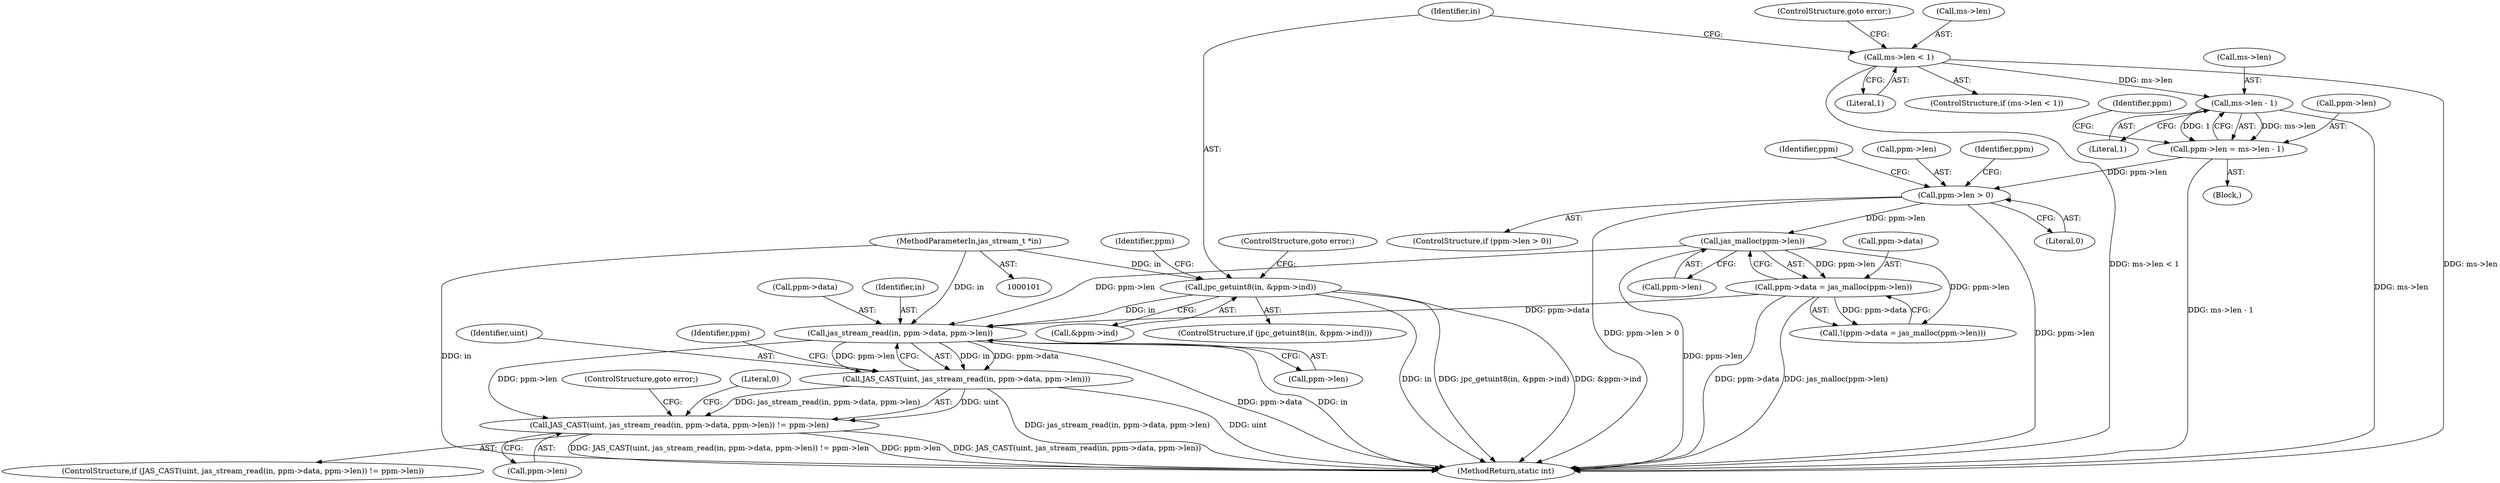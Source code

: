 digraph "1_jasper_d42b2388f7f8e0332c846675133acea151fc557a_35@API" {
"1000172" [label="(Call,jas_stream_read(in, ppm->data, ppm->len))"];
"1000132" [label="(Call,jpc_getuint8(in, &ppm->ind))"];
"1000104" [label="(MethodParameterIn,jas_stream_t *in)"];
"1000158" [label="(Call,ppm->data = jas_malloc(ppm->len))"];
"1000162" [label="(Call,jas_malloc(ppm->len))"];
"1000150" [label="(Call,ppm->len > 0)"];
"1000140" [label="(Call,ppm->len = ms->len - 1)"];
"1000144" [label="(Call,ms->len - 1)"];
"1000124" [label="(Call,ms->len < 1)"];
"1000170" [label="(Call,JAS_CAST(uint, jas_stream_read(in, ppm->data, ppm->len)))"];
"1000169" [label="(Call,JAS_CAST(uint, jas_stream_read(in, ppm->data, ppm->len)) != ppm->len)"];
"1000160" [label="(Identifier,ppm)"];
"1000157" [label="(Call,!(ppm->data = jas_malloc(ppm->len)))"];
"1000104" [label="(MethodParameterIn,jas_stream_t *in)"];
"1000150" [label="(Call,ppm->len > 0)"];
"1000128" [label="(Literal,1)"];
"1000158" [label="(Call,ppm->data = jas_malloc(ppm->len))"];
"1000163" [label="(Call,ppm->len)"];
"1000142" [label="(Identifier,ppm)"];
"1000162" [label="(Call,jas_malloc(ppm->len))"];
"1000132" [label="(Call,jpc_getuint8(in, &ppm->ind))"];
"1000177" [label="(Call,ppm->len)"];
"1000130" [label="(ControlStructure,goto error;)"];
"1000169" [label="(Call,JAS_CAST(uint, jas_stream_read(in, ppm->data, ppm->len)) != ppm->len)"];
"1000189" [label="(Identifier,ppm)"];
"1000148" [label="(Literal,1)"];
"1000125" [label="(Call,ms->len)"];
"1000170" [label="(Call,JAS_CAST(uint, jas_stream_read(in, ppm->data, ppm->len)))"];
"1000168" [label="(ControlStructure,if (JAS_CAST(uint, jas_stream_read(in, ppm->data, ppm->len)) != ppm->len))"];
"1000140" [label="(Call,ppm->len = ms->len - 1)"];
"1000200" [label="(MethodReturn,static int)"];
"1000154" [label="(Literal,0)"];
"1000181" [label="(Identifier,ppm)"];
"1000134" [label="(Call,&ppm->ind)"];
"1000159" [label="(Call,ppm->data)"];
"1000131" [label="(ControlStructure,if (jpc_getuint8(in, &ppm->ind)))"];
"1000174" [label="(Call,ppm->data)"];
"1000149" [label="(ControlStructure,if (ppm->len > 0))"];
"1000133" [label="(Identifier,in)"];
"1000184" [label="(ControlStructure,goto error;)"];
"1000172" [label="(Call,jas_stream_read(in, ppm->data, ppm->len))"];
"1000141" [label="(Call,ppm->len)"];
"1000173" [label="(Identifier,in)"];
"1000151" [label="(Call,ppm->len)"];
"1000145" [label="(Call,ms->len)"];
"1000180" [label="(Call,ppm->len)"];
"1000105" [label="(Block,)"];
"1000193" [label="(Literal,0)"];
"1000152" [label="(Identifier,ppm)"];
"1000139" [label="(ControlStructure,goto error;)"];
"1000144" [label="(Call,ms->len - 1)"];
"1000171" [label="(Identifier,uint)"];
"1000123" [label="(ControlStructure,if (ms->len < 1))"];
"1000124" [label="(Call,ms->len < 1)"];
"1000172" -> "1000170"  [label="AST: "];
"1000172" -> "1000177"  [label="CFG: "];
"1000173" -> "1000172"  [label="AST: "];
"1000174" -> "1000172"  [label="AST: "];
"1000177" -> "1000172"  [label="AST: "];
"1000170" -> "1000172"  [label="CFG: "];
"1000172" -> "1000200"  [label="DDG: in"];
"1000172" -> "1000200"  [label="DDG: ppm->data"];
"1000172" -> "1000170"  [label="DDG: in"];
"1000172" -> "1000170"  [label="DDG: ppm->data"];
"1000172" -> "1000170"  [label="DDG: ppm->len"];
"1000132" -> "1000172"  [label="DDG: in"];
"1000104" -> "1000172"  [label="DDG: in"];
"1000158" -> "1000172"  [label="DDG: ppm->data"];
"1000162" -> "1000172"  [label="DDG: ppm->len"];
"1000172" -> "1000169"  [label="DDG: ppm->len"];
"1000132" -> "1000131"  [label="AST: "];
"1000132" -> "1000134"  [label="CFG: "];
"1000133" -> "1000132"  [label="AST: "];
"1000134" -> "1000132"  [label="AST: "];
"1000139" -> "1000132"  [label="CFG: "];
"1000142" -> "1000132"  [label="CFG: "];
"1000132" -> "1000200"  [label="DDG: jpc_getuint8(in, &ppm->ind)"];
"1000132" -> "1000200"  [label="DDG: &ppm->ind"];
"1000132" -> "1000200"  [label="DDG: in"];
"1000104" -> "1000132"  [label="DDG: in"];
"1000104" -> "1000101"  [label="AST: "];
"1000104" -> "1000200"  [label="DDG: in"];
"1000158" -> "1000157"  [label="AST: "];
"1000158" -> "1000162"  [label="CFG: "];
"1000159" -> "1000158"  [label="AST: "];
"1000162" -> "1000158"  [label="AST: "];
"1000157" -> "1000158"  [label="CFG: "];
"1000158" -> "1000200"  [label="DDG: ppm->data"];
"1000158" -> "1000200"  [label="DDG: jas_malloc(ppm->len)"];
"1000158" -> "1000157"  [label="DDG: ppm->data"];
"1000162" -> "1000158"  [label="DDG: ppm->len"];
"1000162" -> "1000163"  [label="CFG: "];
"1000163" -> "1000162"  [label="AST: "];
"1000162" -> "1000200"  [label="DDG: ppm->len"];
"1000162" -> "1000157"  [label="DDG: ppm->len"];
"1000150" -> "1000162"  [label="DDG: ppm->len"];
"1000150" -> "1000149"  [label="AST: "];
"1000150" -> "1000154"  [label="CFG: "];
"1000151" -> "1000150"  [label="AST: "];
"1000154" -> "1000150"  [label="AST: "];
"1000160" -> "1000150"  [label="CFG: "];
"1000189" -> "1000150"  [label="CFG: "];
"1000150" -> "1000200"  [label="DDG: ppm->len"];
"1000150" -> "1000200"  [label="DDG: ppm->len > 0"];
"1000140" -> "1000150"  [label="DDG: ppm->len"];
"1000140" -> "1000105"  [label="AST: "];
"1000140" -> "1000144"  [label="CFG: "];
"1000141" -> "1000140"  [label="AST: "];
"1000144" -> "1000140"  [label="AST: "];
"1000152" -> "1000140"  [label="CFG: "];
"1000140" -> "1000200"  [label="DDG: ms->len - 1"];
"1000144" -> "1000140"  [label="DDG: ms->len"];
"1000144" -> "1000140"  [label="DDG: 1"];
"1000144" -> "1000148"  [label="CFG: "];
"1000145" -> "1000144"  [label="AST: "];
"1000148" -> "1000144"  [label="AST: "];
"1000144" -> "1000200"  [label="DDG: ms->len"];
"1000124" -> "1000144"  [label="DDG: ms->len"];
"1000124" -> "1000123"  [label="AST: "];
"1000124" -> "1000128"  [label="CFG: "];
"1000125" -> "1000124"  [label="AST: "];
"1000128" -> "1000124"  [label="AST: "];
"1000130" -> "1000124"  [label="CFG: "];
"1000133" -> "1000124"  [label="CFG: "];
"1000124" -> "1000200"  [label="DDG: ms->len"];
"1000124" -> "1000200"  [label="DDG: ms->len < 1"];
"1000170" -> "1000169"  [label="AST: "];
"1000171" -> "1000170"  [label="AST: "];
"1000181" -> "1000170"  [label="CFG: "];
"1000170" -> "1000200"  [label="DDG: jas_stream_read(in, ppm->data, ppm->len)"];
"1000170" -> "1000200"  [label="DDG: uint"];
"1000170" -> "1000169"  [label="DDG: uint"];
"1000170" -> "1000169"  [label="DDG: jas_stream_read(in, ppm->data, ppm->len)"];
"1000169" -> "1000168"  [label="AST: "];
"1000169" -> "1000180"  [label="CFG: "];
"1000180" -> "1000169"  [label="AST: "];
"1000184" -> "1000169"  [label="CFG: "];
"1000193" -> "1000169"  [label="CFG: "];
"1000169" -> "1000200"  [label="DDG: JAS_CAST(uint, jas_stream_read(in, ppm->data, ppm->len)) != ppm->len"];
"1000169" -> "1000200"  [label="DDG: ppm->len"];
"1000169" -> "1000200"  [label="DDG: JAS_CAST(uint, jas_stream_read(in, ppm->data, ppm->len))"];
}
